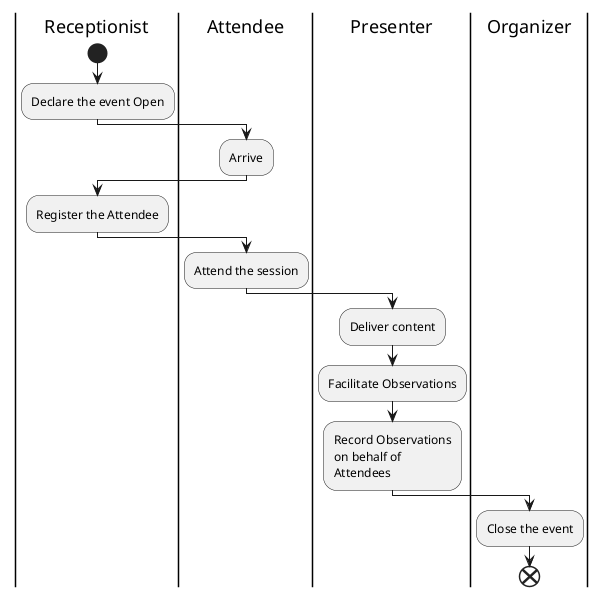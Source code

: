 @startuml At The Event
|Receptionist|
start
:Declare the event Open;
|Attendee|
:Arrive;
|Receptionist|
:Register the Attendee;
|Attendee|
:Attend the session;
|Presenter|
:Deliver content;
:Facilitate Observations;
:Record Observations
on behalf of
Attendees;
|Organizer|
:Close the event;
end
@enduml